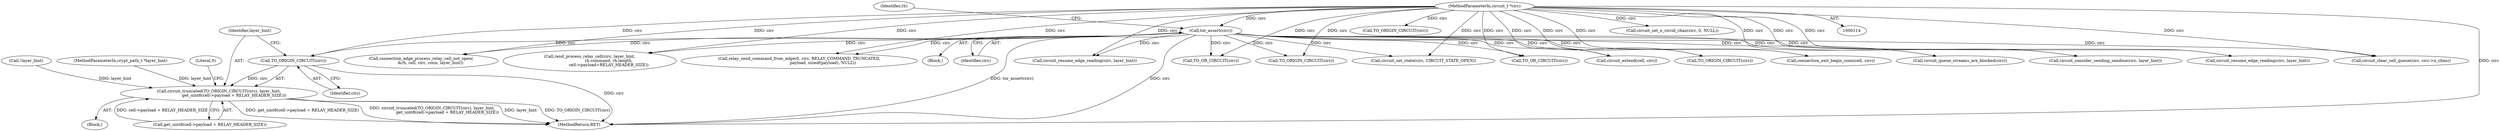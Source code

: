 digraph "0_tor_56a7c5bc15e0447203a491c1ee37de9939ad1dcd@pointer" {
"1000820" [label="(Call,TO_ORIGIN_CIRCUIT(circ))"];
"1000139" [label="(Call,tor_assert(circ))"];
"1000116" [label="(MethodParameterIn,circuit_t *circ)"];
"1000819" [label="(Call,circuit_truncated(TO_ORIGIN_CIRCUIT(circ), layer_hint,\n                        get_uint8(cell->payload + RELAY_HEADER_SIZE)))"];
"1000116" [label="(MethodParameterIn,circuit_t *circ)"];
"1000820" [label="(Call,TO_ORIGIN_CIRCUIT(circ))"];
"1001064" [label="(MethodReturn,RET)"];
"1000249" [label="(Call,connection_edge_process_relay_cell_not_open(\n               &rh, cell, circ, conn, layer_hint))"];
"1000118" [label="(MethodParameterIn,crypt_path_t *layer_hint)"];
"1001039" [label="(Call,rend_process_relay_cell(circ, layer_hint,\n                              rh.command, rh.length,\n                              cell->payload+RELAY_HEADER_SIZE))"];
"1000798" [label="(Call,relay_send_command_from_edge(0, circ, RELAY_COMMAND_TRUNCATED,\n                                     payload, sizeof(payload), NULL))"];
"1000688" [label="(Call,TO_ORIGIN_CIRCUIT(circ))"];
"1000822" [label="(Identifier,layer_hint)"];
"1000948" [label="(Call,circuit_queue_streams_are_blocked(circ))"];
"1001010" [label="(Call,TO_OR_CIRCUIT(circ))"];
"1000119" [label="(Block,)"];
"1000140" [label="(Identifier,circ)"];
"1000706" [label="(Call,TO_ORIGIN_CIRCUIT(circ))"];
"1000637" [label="(Call,circuit_extend(cell, circ))"];
"1000346" [label="(Call,connection_exit_begin_conn(cell, circ))"];
"1000260" [label="(Block,)"];
"1000769" [label="(Call,circuit_clear_cell_queue(circ, circ->n_chan))"];
"1000292" [label="(Call,TO_ORIGIN_CIRCUIT(circ))"];
"1000399" [label="(Call,circuit_consider_sending_sendme(circ, layer_hint))"];
"1000919" [label="(Call,circuit_resume_edge_reading(circ, layer_hint))"];
"1000823" [label="(Call,get_uint8(cell->payload + RELAY_HEADER_SIZE))"];
"1000782" [label="(Call,circuit_set_n_circid_chan(circ, 0, NULL))"];
"1000830" [label="(Literal,0)"];
"1000752" [label="(Call,circuit_set_state(circ, CIRCUIT_STATE_OPEN))"];
"1000139" [label="(Call,tor_assert(circ))"];
"1000338" [label="(Call,TO_OR_CIRCUIT(circ))"];
"1000810" [label="(Call,!layer_hint)"];
"1000821" [label="(Identifier,circ)"];
"1000819" [label="(Call,circuit_truncated(TO_ORIGIN_CIRCUIT(circ), layer_hint,\n                        get_uint8(cell->payload + RELAY_HEADER_SIZE)))"];
"1000884" [label="(Call,circuit_resume_edge_reading(circ, layer_hint))"];
"1000143" [label="(Identifier,rh)"];
"1000820" -> "1000819"  [label="AST: "];
"1000820" -> "1000821"  [label="CFG: "];
"1000821" -> "1000820"  [label="AST: "];
"1000822" -> "1000820"  [label="CFG: "];
"1000820" -> "1001064"  [label="DDG: circ"];
"1000820" -> "1000819"  [label="DDG: circ"];
"1000139" -> "1000820"  [label="DDG: circ"];
"1000116" -> "1000820"  [label="DDG: circ"];
"1000139" -> "1000119"  [label="AST: "];
"1000139" -> "1000140"  [label="CFG: "];
"1000140" -> "1000139"  [label="AST: "];
"1000143" -> "1000139"  [label="CFG: "];
"1000139" -> "1001064"  [label="DDG: tor_assert(circ)"];
"1000139" -> "1001064"  [label="DDG: circ"];
"1000116" -> "1000139"  [label="DDG: circ"];
"1000139" -> "1000249"  [label="DDG: circ"];
"1000139" -> "1000292"  [label="DDG: circ"];
"1000139" -> "1000338"  [label="DDG: circ"];
"1000139" -> "1000346"  [label="DDG: circ"];
"1000139" -> "1000399"  [label="DDG: circ"];
"1000139" -> "1000637"  [label="DDG: circ"];
"1000139" -> "1000688"  [label="DDG: circ"];
"1000139" -> "1000752"  [label="DDG: circ"];
"1000139" -> "1000769"  [label="DDG: circ"];
"1000139" -> "1000798"  [label="DDG: circ"];
"1000139" -> "1000884"  [label="DDG: circ"];
"1000139" -> "1000919"  [label="DDG: circ"];
"1000139" -> "1000948"  [label="DDG: circ"];
"1000139" -> "1001010"  [label="DDG: circ"];
"1000139" -> "1001039"  [label="DDG: circ"];
"1000116" -> "1000114"  [label="AST: "];
"1000116" -> "1001064"  [label="DDG: circ"];
"1000116" -> "1000249"  [label="DDG: circ"];
"1000116" -> "1000292"  [label="DDG: circ"];
"1000116" -> "1000338"  [label="DDG: circ"];
"1000116" -> "1000346"  [label="DDG: circ"];
"1000116" -> "1000399"  [label="DDG: circ"];
"1000116" -> "1000637"  [label="DDG: circ"];
"1000116" -> "1000688"  [label="DDG: circ"];
"1000116" -> "1000706"  [label="DDG: circ"];
"1000116" -> "1000752"  [label="DDG: circ"];
"1000116" -> "1000769"  [label="DDG: circ"];
"1000116" -> "1000782"  [label="DDG: circ"];
"1000116" -> "1000798"  [label="DDG: circ"];
"1000116" -> "1000884"  [label="DDG: circ"];
"1000116" -> "1000919"  [label="DDG: circ"];
"1000116" -> "1000948"  [label="DDG: circ"];
"1000116" -> "1001010"  [label="DDG: circ"];
"1000116" -> "1001039"  [label="DDG: circ"];
"1000819" -> "1000260"  [label="AST: "];
"1000819" -> "1000823"  [label="CFG: "];
"1000822" -> "1000819"  [label="AST: "];
"1000823" -> "1000819"  [label="AST: "];
"1000830" -> "1000819"  [label="CFG: "];
"1000819" -> "1001064"  [label="DDG: TO_ORIGIN_CIRCUIT(circ)"];
"1000819" -> "1001064"  [label="DDG: get_uint8(cell->payload + RELAY_HEADER_SIZE)"];
"1000819" -> "1001064"  [label="DDG: circuit_truncated(TO_ORIGIN_CIRCUIT(circ), layer_hint,\n                        get_uint8(cell->payload + RELAY_HEADER_SIZE))"];
"1000819" -> "1001064"  [label="DDG: layer_hint"];
"1000810" -> "1000819"  [label="DDG: layer_hint"];
"1000118" -> "1000819"  [label="DDG: layer_hint"];
"1000823" -> "1000819"  [label="DDG: cell->payload + RELAY_HEADER_SIZE"];
}
